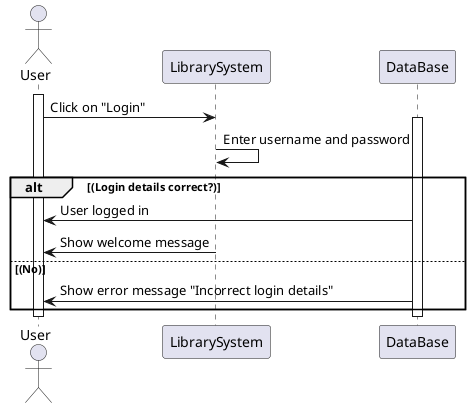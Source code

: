 

@startuml
actor User
participant "LibrarySystem" as LibrarySystem

activate User
User -> LibrarySystem: Click on "Login"
activate DataBase

LibrarySystem -> LibrarySystem: Enter username and password
     alt (Login details correct?)
     DataBase -> User: User logged in
     LibrarySystem -> User: Show welcome message
else (No)
     DataBase -> User: Show error message "Incorrect login details"
end

deactivate DataBase
deactivate User
@enduml



@startuml
actor User
participant "Library System" as LS
User -> LS: Enter username
User -> LS: Enter password
LS --> User: Login successful / Login error
@enduml
